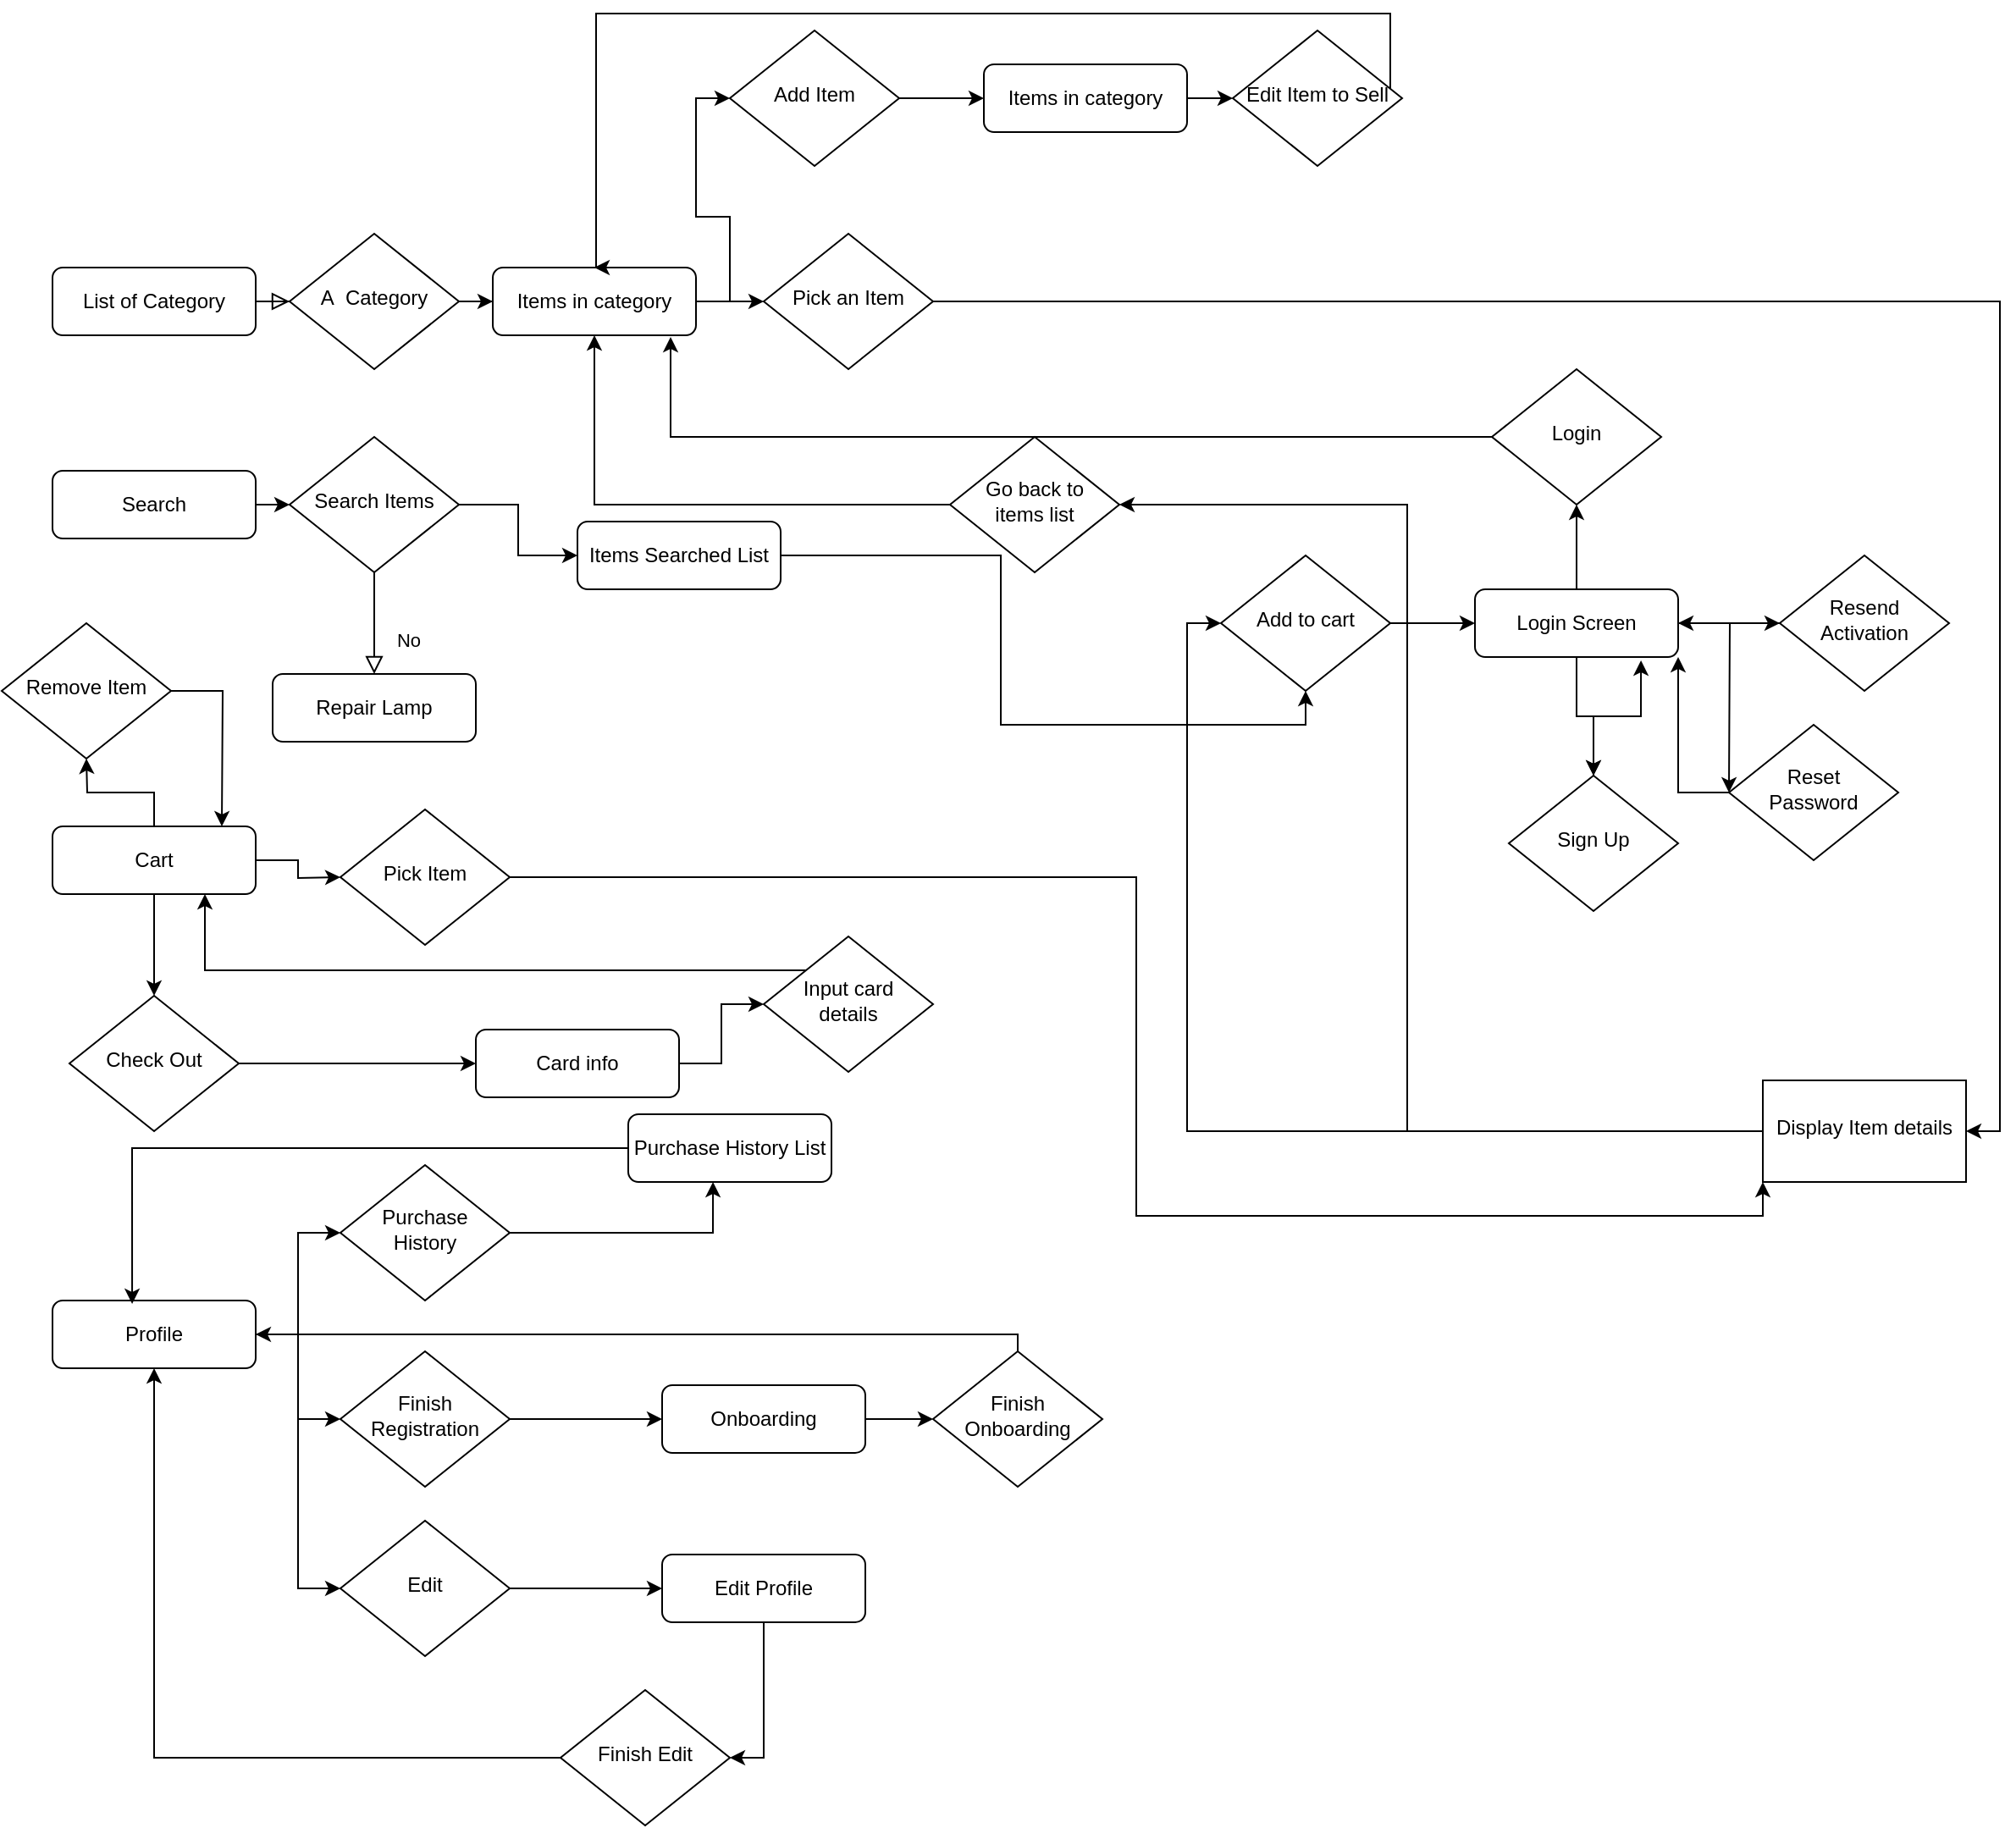 <mxfile version="15.6.1" type="google"><diagram id="C5RBs43oDa-KdzZeNtuy" name="Page-1"><mxGraphModel dx="2053" dy="1133" grid="1" gridSize="10" guides="1" tooltips="1" connect="1" arrows="1" fold="1" page="1" pageScale="1" pageWidth="827" pageHeight="1169" math="0" shadow="0"><root><mxCell id="WIyWlLk6GJQsqaUBKTNV-0"/><mxCell id="WIyWlLk6GJQsqaUBKTNV-1" parent="WIyWlLk6GJQsqaUBKTNV-0"/><mxCell id="WIyWlLk6GJQsqaUBKTNV-2" value="" style="rounded=0;html=1;jettySize=auto;orthogonalLoop=1;fontSize=11;endArrow=block;endFill=0;endSize=8;strokeWidth=1;shadow=0;labelBackgroundColor=none;edgeStyle=orthogonalEdgeStyle;" parent="WIyWlLk6GJQsqaUBKTNV-1" source="WIyWlLk6GJQsqaUBKTNV-3" target="WIyWlLk6GJQsqaUBKTNV-6" edge="1"><mxGeometry relative="1" as="geometry"/></mxCell><mxCell id="WIyWlLk6GJQsqaUBKTNV-3" value="List of Category" style="rounded=1;whiteSpace=wrap;html=1;fontSize=12;glass=0;strokeWidth=1;shadow=0;" parent="WIyWlLk6GJQsqaUBKTNV-1" vertex="1"><mxGeometry x="30" y="190" width="120" height="40" as="geometry"/></mxCell><mxCell id="WDr41W2XNI4nnA35AIKA-0" style="edgeStyle=orthogonalEdgeStyle;rounded=0;orthogonalLoop=1;jettySize=auto;html=1;" edge="1" parent="WIyWlLk6GJQsqaUBKTNV-1" source="WIyWlLk6GJQsqaUBKTNV-6" target="WIyWlLk6GJQsqaUBKTNV-7"><mxGeometry relative="1" as="geometry"/></mxCell><mxCell id="WIyWlLk6GJQsqaUBKTNV-6" value="A&amp;nbsp; Category" style="rhombus;whiteSpace=wrap;html=1;shadow=0;fontFamily=Helvetica;fontSize=12;align=center;strokeWidth=1;spacing=6;spacingTop=-4;" parent="WIyWlLk6GJQsqaUBKTNV-1" vertex="1"><mxGeometry x="170" y="170" width="100" height="80" as="geometry"/></mxCell><mxCell id="WDr41W2XNI4nnA35AIKA-4" style="edgeStyle=orthogonalEdgeStyle;rounded=0;orthogonalLoop=1;jettySize=auto;html=1;entryX=0;entryY=0.5;entryDx=0;entryDy=0;" edge="1" parent="WIyWlLk6GJQsqaUBKTNV-1" source="WIyWlLk6GJQsqaUBKTNV-7" target="WDr41W2XNI4nnA35AIKA-1"><mxGeometry relative="1" as="geometry"/></mxCell><mxCell id="WDr41W2XNI4nnA35AIKA-5" style="edgeStyle=orthogonalEdgeStyle;rounded=0;orthogonalLoop=1;jettySize=auto;html=1;entryX=0;entryY=0.5;entryDx=0;entryDy=0;" edge="1" parent="WIyWlLk6GJQsqaUBKTNV-1" source="WIyWlLk6GJQsqaUBKTNV-7" target="WDr41W2XNI4nnA35AIKA-3"><mxGeometry relative="1" as="geometry"/></mxCell><mxCell id="WIyWlLk6GJQsqaUBKTNV-7" value="Items in category" style="rounded=1;whiteSpace=wrap;html=1;fontSize=12;glass=0;strokeWidth=1;shadow=0;" parent="WIyWlLk6GJQsqaUBKTNV-1" vertex="1"><mxGeometry x="290" y="190" width="120" height="40" as="geometry"/></mxCell><mxCell id="WIyWlLk6GJQsqaUBKTNV-8" value="No" style="rounded=0;html=1;jettySize=auto;orthogonalLoop=1;fontSize=11;endArrow=block;endFill=0;endSize=8;strokeWidth=1;shadow=0;labelBackgroundColor=none;edgeStyle=orthogonalEdgeStyle;" parent="WIyWlLk6GJQsqaUBKTNV-1" source="WIyWlLk6GJQsqaUBKTNV-10" target="WIyWlLk6GJQsqaUBKTNV-11" edge="1"><mxGeometry x="0.333" y="20" relative="1" as="geometry"><mxPoint as="offset"/></mxGeometry></mxCell><mxCell id="WDr41W2XNI4nnA35AIKA-21" style="edgeStyle=orthogonalEdgeStyle;rounded=0;orthogonalLoop=1;jettySize=auto;html=1;entryX=0;entryY=0.5;entryDx=0;entryDy=0;" edge="1" parent="WIyWlLk6GJQsqaUBKTNV-1" source="WIyWlLk6GJQsqaUBKTNV-10" target="WIyWlLk6GJQsqaUBKTNV-12"><mxGeometry relative="1" as="geometry"/></mxCell><mxCell id="WIyWlLk6GJQsqaUBKTNV-10" value="Search Items" style="rhombus;whiteSpace=wrap;html=1;shadow=0;fontFamily=Helvetica;fontSize=12;align=center;strokeWidth=1;spacing=6;spacingTop=-4;" parent="WIyWlLk6GJQsqaUBKTNV-1" vertex="1"><mxGeometry x="170" y="290" width="100" height="80" as="geometry"/></mxCell><mxCell id="WIyWlLk6GJQsqaUBKTNV-11" value="Repair Lamp" style="rounded=1;whiteSpace=wrap;html=1;fontSize=12;glass=0;strokeWidth=1;shadow=0;" parent="WIyWlLk6GJQsqaUBKTNV-1" vertex="1"><mxGeometry x="160" y="430" width="120" height="40" as="geometry"/></mxCell><mxCell id="WDr41W2XNI4nnA35AIKA-22" style="edgeStyle=orthogonalEdgeStyle;rounded=0;orthogonalLoop=1;jettySize=auto;html=1;entryX=0.5;entryY=1;entryDx=0;entryDy=0;" edge="1" parent="WIyWlLk6GJQsqaUBKTNV-1" source="WIyWlLk6GJQsqaUBKTNV-12" target="WDr41W2XNI4nnA35AIKA-17"><mxGeometry relative="1" as="geometry"/></mxCell><mxCell id="WIyWlLk6GJQsqaUBKTNV-12" value="Items Searched List" style="rounded=1;whiteSpace=wrap;html=1;fontSize=12;glass=0;strokeWidth=1;shadow=0;" parent="WIyWlLk6GJQsqaUBKTNV-1" vertex="1"><mxGeometry x="340" y="340" width="120" height="40" as="geometry"/></mxCell><mxCell id="WDr41W2XNI4nnA35AIKA-6" style="edgeStyle=orthogonalEdgeStyle;rounded=0;orthogonalLoop=1;jettySize=auto;html=1;entryX=0;entryY=0.5;entryDx=0;entryDy=0;" edge="1" parent="WIyWlLk6GJQsqaUBKTNV-1" source="WDr41W2XNI4nnA35AIKA-1" target="WDr41W2XNI4nnA35AIKA-2"><mxGeometry relative="1" as="geometry"/></mxCell><mxCell id="WDr41W2XNI4nnA35AIKA-1" value="Add Item" style="rhombus;whiteSpace=wrap;html=1;shadow=0;fontFamily=Helvetica;fontSize=12;align=center;strokeWidth=1;spacing=6;spacingTop=-4;" vertex="1" parent="WIyWlLk6GJQsqaUBKTNV-1"><mxGeometry x="430" y="50" width="100" height="80" as="geometry"/></mxCell><mxCell id="WDr41W2XNI4nnA35AIKA-14" value="" style="edgeStyle=orthogonalEdgeStyle;rounded=0;orthogonalLoop=1;jettySize=auto;html=1;entryX=0;entryY=0.5;entryDx=0;entryDy=0;" edge="1" parent="WIyWlLk6GJQsqaUBKTNV-1" source="WDr41W2XNI4nnA35AIKA-2" target="WDr41W2XNI4nnA35AIKA-15"><mxGeometry relative="1" as="geometry"><mxPoint x="840" y="90" as="targetPoint"/></mxGeometry></mxCell><mxCell id="WDr41W2XNI4nnA35AIKA-2" value="Items in category" style="rounded=1;whiteSpace=wrap;html=1;fontSize=12;glass=0;strokeWidth=1;shadow=0;" vertex="1" parent="WIyWlLk6GJQsqaUBKTNV-1"><mxGeometry x="580" y="70" width="120" height="40" as="geometry"/></mxCell><mxCell id="WDr41W2XNI4nnA35AIKA-8" value="" style="edgeStyle=orthogonalEdgeStyle;rounded=0;orthogonalLoop=1;jettySize=auto;html=1;" edge="1" parent="WIyWlLk6GJQsqaUBKTNV-1" source="WDr41W2XNI4nnA35AIKA-3" target="WDr41W2XNI4nnA35AIKA-7"><mxGeometry relative="1" as="geometry"><Array as="points"><mxPoint x="1180" y="210"/><mxPoint x="1180" y="700"/></Array></mxGeometry></mxCell><mxCell id="WDr41W2XNI4nnA35AIKA-3" value="Pick an Item" style="rhombus;whiteSpace=wrap;html=1;shadow=0;fontFamily=Helvetica;fontSize=12;align=center;strokeWidth=1;spacing=6;spacingTop=-4;" vertex="1" parent="WIyWlLk6GJQsqaUBKTNV-1"><mxGeometry x="450" y="170" width="100" height="80" as="geometry"/></mxCell><mxCell id="WDr41W2XNI4nnA35AIKA-9" style="edgeStyle=orthogonalEdgeStyle;rounded=0;orthogonalLoop=1;jettySize=auto;html=1;entryX=1;entryY=0.5;entryDx=0;entryDy=0;" edge="1" parent="WIyWlLk6GJQsqaUBKTNV-1" source="WDr41W2XNI4nnA35AIKA-7" target="WDr41W2XNI4nnA35AIKA-10"><mxGeometry relative="1" as="geometry"><mxPoint x="690" y="300" as="targetPoint"/><Array as="points"><mxPoint x="830" y="700"/><mxPoint x="830" y="330"/></Array></mxGeometry></mxCell><mxCell id="WDr41W2XNI4nnA35AIKA-18" style="edgeStyle=orthogonalEdgeStyle;rounded=0;orthogonalLoop=1;jettySize=auto;html=1;entryX=0;entryY=0.5;entryDx=0;entryDy=0;" edge="1" parent="WIyWlLk6GJQsqaUBKTNV-1" source="WDr41W2XNI4nnA35AIKA-7" target="WDr41W2XNI4nnA35AIKA-17"><mxGeometry relative="1" as="geometry"/></mxCell><mxCell id="WDr41W2XNI4nnA35AIKA-7" value="Display Item details" style="whiteSpace=wrap;html=1;shadow=0;strokeWidth=1;spacing=6;spacingTop=-4;" vertex="1" parent="WIyWlLk6GJQsqaUBKTNV-1"><mxGeometry x="1040" y="670" width="120" height="60" as="geometry"/></mxCell><mxCell id="WDr41W2XNI4nnA35AIKA-11" style="edgeStyle=orthogonalEdgeStyle;rounded=0;orthogonalLoop=1;jettySize=auto;html=1;exitX=0;exitY=0.5;exitDx=0;exitDy=0;entryX=0.5;entryY=1;entryDx=0;entryDy=0;" edge="1" parent="WIyWlLk6GJQsqaUBKTNV-1" source="WDr41W2XNI4nnA35AIKA-10" target="WIyWlLk6GJQsqaUBKTNV-7"><mxGeometry relative="1" as="geometry"/></mxCell><mxCell id="WDr41W2XNI4nnA35AIKA-10" value="Go back to items list" style="rhombus;whiteSpace=wrap;html=1;shadow=0;fontFamily=Helvetica;fontSize=12;align=center;strokeWidth=1;spacing=6;spacingTop=-4;" vertex="1" parent="WIyWlLk6GJQsqaUBKTNV-1"><mxGeometry x="560" y="290" width="100" height="80" as="geometry"/></mxCell><mxCell id="WDr41W2XNI4nnA35AIKA-16" style="edgeStyle=orthogonalEdgeStyle;rounded=0;orthogonalLoop=1;jettySize=auto;html=1;entryX=0.5;entryY=0;entryDx=0;entryDy=0;" edge="1" parent="WIyWlLk6GJQsqaUBKTNV-1" source="WDr41W2XNI4nnA35AIKA-15" target="WIyWlLk6GJQsqaUBKTNV-7"><mxGeometry relative="1" as="geometry"><mxPoint x="351" y="170" as="targetPoint"/><Array as="points"><mxPoint x="820" y="40"/><mxPoint x="351" y="40"/></Array></mxGeometry></mxCell><mxCell id="WDr41W2XNI4nnA35AIKA-15" value="Edit Item to Sell" style="rhombus;whiteSpace=wrap;html=1;shadow=0;fontFamily=Helvetica;fontSize=12;align=center;strokeWidth=1;spacing=6;spacingTop=-4;" vertex="1" parent="WIyWlLk6GJQsqaUBKTNV-1"><mxGeometry x="727" y="50" width="100" height="80" as="geometry"/></mxCell><mxCell id="WDr41W2XNI4nnA35AIKA-23" style="edgeStyle=orthogonalEdgeStyle;rounded=0;orthogonalLoop=1;jettySize=auto;html=1;" edge="1" parent="WIyWlLk6GJQsqaUBKTNV-1" source="WDr41W2XNI4nnA35AIKA-17"><mxGeometry relative="1" as="geometry"><mxPoint x="870" y="400" as="targetPoint"/></mxGeometry></mxCell><mxCell id="WDr41W2XNI4nnA35AIKA-17" value="Add to cart" style="rhombus;whiteSpace=wrap;html=1;shadow=0;fontFamily=Helvetica;fontSize=12;align=center;strokeWidth=1;spacing=6;spacingTop=-4;" vertex="1" parent="WIyWlLk6GJQsqaUBKTNV-1"><mxGeometry x="720" y="360" width="100" height="80" as="geometry"/></mxCell><mxCell id="WDr41W2XNI4nnA35AIKA-20" style="edgeStyle=orthogonalEdgeStyle;rounded=0;orthogonalLoop=1;jettySize=auto;html=1;exitX=1;exitY=0.5;exitDx=0;exitDy=0;entryX=0;entryY=0.5;entryDx=0;entryDy=0;" edge="1" parent="WIyWlLk6GJQsqaUBKTNV-1" source="WDr41W2XNI4nnA35AIKA-19" target="WIyWlLk6GJQsqaUBKTNV-10"><mxGeometry relative="1" as="geometry"/></mxCell><mxCell id="WDr41W2XNI4nnA35AIKA-19" value="Search" style="rounded=1;whiteSpace=wrap;html=1;fontSize=12;glass=0;strokeWidth=1;shadow=0;" vertex="1" parent="WIyWlLk6GJQsqaUBKTNV-1"><mxGeometry x="30" y="310" width="120" height="40" as="geometry"/></mxCell><mxCell id="WDr41W2XNI4nnA35AIKA-26" style="edgeStyle=orthogonalEdgeStyle;rounded=0;orthogonalLoop=1;jettySize=auto;html=1;entryX=0.5;entryY=1;entryDx=0;entryDy=0;" edge="1" parent="WIyWlLk6GJQsqaUBKTNV-1" source="WDr41W2XNI4nnA35AIKA-24" target="WDr41W2XNI4nnA35AIKA-25"><mxGeometry relative="1" as="geometry"/></mxCell><mxCell id="WDr41W2XNI4nnA35AIKA-32" style="edgeStyle=orthogonalEdgeStyle;rounded=0;orthogonalLoop=1;jettySize=auto;html=1;entryX=0;entryY=0.5;entryDx=0;entryDy=0;" edge="1" parent="WIyWlLk6GJQsqaUBKTNV-1" source="WDr41W2XNI4nnA35AIKA-24" target="WDr41W2XNI4nnA35AIKA-31"><mxGeometry relative="1" as="geometry"/></mxCell><mxCell id="WDr41W2XNI4nnA35AIKA-34" style="edgeStyle=orthogonalEdgeStyle;rounded=0;orthogonalLoop=1;jettySize=auto;html=1;" edge="1" parent="WIyWlLk6GJQsqaUBKTNV-1" source="WDr41W2XNI4nnA35AIKA-24" target="WDr41W2XNI4nnA35AIKA-28"><mxGeometry relative="1" as="geometry"/></mxCell><mxCell id="WDr41W2XNI4nnA35AIKA-38" value="" style="edgeStyle=orthogonalEdgeStyle;rounded=0;orthogonalLoop=1;jettySize=auto;html=1;" edge="1" parent="WIyWlLk6GJQsqaUBKTNV-1" source="WDr41W2XNI4nnA35AIKA-24" target="WDr41W2XNI4nnA35AIKA-28"><mxGeometry relative="1" as="geometry"/></mxCell><mxCell id="WDr41W2XNI4nnA35AIKA-39" style="edgeStyle=orthogonalEdgeStyle;rounded=0;orthogonalLoop=1;jettySize=auto;html=1;" edge="1" parent="WIyWlLk6GJQsqaUBKTNV-1" source="WDr41W2XNI4nnA35AIKA-24"><mxGeometry relative="1" as="geometry"><mxPoint x="1020" y="500" as="targetPoint"/></mxGeometry></mxCell><mxCell id="WDr41W2XNI4nnA35AIKA-24" value="Login Screen" style="rounded=1;whiteSpace=wrap;html=1;fontSize=12;glass=0;strokeWidth=1;shadow=0;" vertex="1" parent="WIyWlLk6GJQsqaUBKTNV-1"><mxGeometry x="870" y="380" width="120" height="40" as="geometry"/></mxCell><mxCell id="WDr41W2XNI4nnA35AIKA-30" style="edgeStyle=orthogonalEdgeStyle;rounded=0;orthogonalLoop=1;jettySize=auto;html=1;entryX=0.875;entryY=1.025;entryDx=0;entryDy=0;entryPerimeter=0;" edge="1" parent="WIyWlLk6GJQsqaUBKTNV-1" source="WDr41W2XNI4nnA35AIKA-25" target="WIyWlLk6GJQsqaUBKTNV-7"><mxGeometry relative="1" as="geometry"/></mxCell><mxCell id="WDr41W2XNI4nnA35AIKA-25" value="Login" style="rhombus;whiteSpace=wrap;html=1;shadow=0;fontFamily=Helvetica;fontSize=12;align=center;strokeWidth=1;spacing=6;spacingTop=-4;" vertex="1" parent="WIyWlLk6GJQsqaUBKTNV-1"><mxGeometry x="880" y="250" width="100" height="80" as="geometry"/></mxCell><mxCell id="WDr41W2XNI4nnA35AIKA-35" style="edgeStyle=orthogonalEdgeStyle;rounded=0;orthogonalLoop=1;jettySize=auto;html=1;entryX=0.817;entryY=1.05;entryDx=0;entryDy=0;entryPerimeter=0;" edge="1" parent="WIyWlLk6GJQsqaUBKTNV-1" source="WDr41W2XNI4nnA35AIKA-28" target="WDr41W2XNI4nnA35AIKA-24"><mxGeometry relative="1" as="geometry"/></mxCell><mxCell id="WDr41W2XNI4nnA35AIKA-28" value="Sign Up" style="rhombus;whiteSpace=wrap;html=1;shadow=0;fontFamily=Helvetica;fontSize=12;align=center;strokeWidth=1;spacing=6;spacingTop=-4;" vertex="1" parent="WIyWlLk6GJQsqaUBKTNV-1"><mxGeometry x="890" y="490" width="100" height="80" as="geometry"/></mxCell><mxCell id="WDr41W2XNI4nnA35AIKA-33" style="edgeStyle=orthogonalEdgeStyle;rounded=0;orthogonalLoop=1;jettySize=auto;html=1;entryX=1;entryY=0.5;entryDx=0;entryDy=0;" edge="1" parent="WIyWlLk6GJQsqaUBKTNV-1" source="WDr41W2XNI4nnA35AIKA-31" target="WDr41W2XNI4nnA35AIKA-24"><mxGeometry relative="1" as="geometry"/></mxCell><mxCell id="WDr41W2XNI4nnA35AIKA-31" value="Resend Activation" style="rhombus;whiteSpace=wrap;html=1;shadow=0;fontFamily=Helvetica;fontSize=12;align=center;strokeWidth=1;spacing=6;spacingTop=-4;" vertex="1" parent="WIyWlLk6GJQsqaUBKTNV-1"><mxGeometry x="1050" y="360" width="100" height="80" as="geometry"/></mxCell><mxCell id="WDr41W2XNI4nnA35AIKA-37" style="edgeStyle=orthogonalEdgeStyle;rounded=0;orthogonalLoop=1;jettySize=auto;html=1;entryX=1;entryY=1;entryDx=0;entryDy=0;" edge="1" parent="WIyWlLk6GJQsqaUBKTNV-1" source="WDr41W2XNI4nnA35AIKA-36" target="WDr41W2XNI4nnA35AIKA-24"><mxGeometry relative="1" as="geometry"/></mxCell><mxCell id="WDr41W2XNI4nnA35AIKA-36" value="Reset&lt;br&gt;Password" style="rhombus;whiteSpace=wrap;html=1;shadow=0;fontFamily=Helvetica;fontSize=12;align=center;strokeWidth=1;spacing=6;spacingTop=-4;" vertex="1" parent="WIyWlLk6GJQsqaUBKTNV-1"><mxGeometry x="1020" y="460" width="100" height="80" as="geometry"/></mxCell><mxCell id="WDr41W2XNI4nnA35AIKA-41" style="edgeStyle=orthogonalEdgeStyle;rounded=0;orthogonalLoop=1;jettySize=auto;html=1;" edge="1" parent="WIyWlLk6GJQsqaUBKTNV-1" source="WDr41W2XNI4nnA35AIKA-40"><mxGeometry relative="1" as="geometry"><mxPoint x="200" y="550" as="targetPoint"/></mxGeometry></mxCell><mxCell id="WDr41W2XNI4nnA35AIKA-45" style="edgeStyle=orthogonalEdgeStyle;rounded=0;orthogonalLoop=1;jettySize=auto;html=1;" edge="1" parent="WIyWlLk6GJQsqaUBKTNV-1" source="WDr41W2XNI4nnA35AIKA-40" target="WDr41W2XNI4nnA35AIKA-44"><mxGeometry relative="1" as="geometry"/></mxCell><mxCell id="WDr41W2XNI4nnA35AIKA-78" style="edgeStyle=orthogonalEdgeStyle;rounded=0;orthogonalLoop=1;jettySize=auto;html=1;" edge="1" parent="WIyWlLk6GJQsqaUBKTNV-1" source="WDr41W2XNI4nnA35AIKA-40"><mxGeometry relative="1" as="geometry"><mxPoint x="50" y="480" as="targetPoint"/></mxGeometry></mxCell><mxCell id="WDr41W2XNI4nnA35AIKA-40" value="Cart" style="rounded=1;whiteSpace=wrap;html=1;fontSize=12;glass=0;strokeWidth=1;shadow=0;" vertex="1" parent="WIyWlLk6GJQsqaUBKTNV-1"><mxGeometry x="30" y="520" width="120" height="40" as="geometry"/></mxCell><mxCell id="WDr41W2XNI4nnA35AIKA-43" style="edgeStyle=orthogonalEdgeStyle;rounded=0;orthogonalLoop=1;jettySize=auto;html=1;entryX=0;entryY=1;entryDx=0;entryDy=0;" edge="1" parent="WIyWlLk6GJQsqaUBKTNV-1" source="WDr41W2XNI4nnA35AIKA-42" target="WDr41W2XNI4nnA35AIKA-7"><mxGeometry relative="1" as="geometry"/></mxCell><mxCell id="WDr41W2XNI4nnA35AIKA-42" value="Pick Item" style="rhombus;whiteSpace=wrap;html=1;shadow=0;fontFamily=Helvetica;fontSize=12;align=center;strokeWidth=1;spacing=6;spacingTop=-4;" vertex="1" parent="WIyWlLk6GJQsqaUBKTNV-1"><mxGeometry x="200" y="510" width="100" height="80" as="geometry"/></mxCell><mxCell id="WDr41W2XNI4nnA35AIKA-71" value="" style="edgeStyle=orthogonalEdgeStyle;rounded=0;orthogonalLoop=1;jettySize=auto;html=1;" edge="1" parent="WIyWlLk6GJQsqaUBKTNV-1" source="WDr41W2XNI4nnA35AIKA-44"><mxGeometry relative="1" as="geometry"><mxPoint x="280" y="660" as="targetPoint"/></mxGeometry></mxCell><mxCell id="WDr41W2XNI4nnA35AIKA-44" value="Check Out" style="rhombus;whiteSpace=wrap;html=1;shadow=0;fontFamily=Helvetica;fontSize=12;align=center;strokeWidth=1;spacing=6;spacingTop=-4;" vertex="1" parent="WIyWlLk6GJQsqaUBKTNV-1"><mxGeometry x="40" y="620" width="100" height="80" as="geometry"/></mxCell><mxCell id="WDr41W2XNI4nnA35AIKA-51" style="edgeStyle=orthogonalEdgeStyle;rounded=0;orthogonalLoop=1;jettySize=auto;html=1;entryX=0;entryY=0.5;entryDx=0;entryDy=0;" edge="1" parent="WIyWlLk6GJQsqaUBKTNV-1" source="WDr41W2XNI4nnA35AIKA-47" target="WDr41W2XNI4nnA35AIKA-48"><mxGeometry relative="1" as="geometry"/></mxCell><mxCell id="WDr41W2XNI4nnA35AIKA-52" style="edgeStyle=orthogonalEdgeStyle;rounded=0;orthogonalLoop=1;jettySize=auto;html=1;entryX=0;entryY=0.5;entryDx=0;entryDy=0;" edge="1" parent="WIyWlLk6GJQsqaUBKTNV-1" source="WDr41W2XNI4nnA35AIKA-47" target="WDr41W2XNI4nnA35AIKA-49"><mxGeometry relative="1" as="geometry"/></mxCell><mxCell id="WDr41W2XNI4nnA35AIKA-53" style="edgeStyle=orthogonalEdgeStyle;rounded=0;orthogonalLoop=1;jettySize=auto;html=1;entryX=0;entryY=0.5;entryDx=0;entryDy=0;" edge="1" parent="WIyWlLk6GJQsqaUBKTNV-1" source="WDr41W2XNI4nnA35AIKA-47" target="WDr41W2XNI4nnA35AIKA-50"><mxGeometry relative="1" as="geometry"/></mxCell><mxCell id="WDr41W2XNI4nnA35AIKA-47" value="Profile" style="rounded=1;whiteSpace=wrap;html=1;fontSize=12;glass=0;strokeWidth=1;shadow=0;" vertex="1" parent="WIyWlLk6GJQsqaUBKTNV-1"><mxGeometry x="30" y="800" width="120" height="40" as="geometry"/></mxCell><mxCell id="WDr41W2XNI4nnA35AIKA-65" style="edgeStyle=orthogonalEdgeStyle;rounded=0;orthogonalLoop=1;jettySize=auto;html=1;entryX=0.417;entryY=1;entryDx=0;entryDy=0;entryPerimeter=0;" edge="1" parent="WIyWlLk6GJQsqaUBKTNV-1" source="WDr41W2XNI4nnA35AIKA-48" target="WDr41W2XNI4nnA35AIKA-66"><mxGeometry relative="1" as="geometry"><mxPoint x="370" y="760" as="targetPoint"/></mxGeometry></mxCell><mxCell id="WDr41W2XNI4nnA35AIKA-48" value="Purchase History" style="rhombus;whiteSpace=wrap;html=1;shadow=0;fontFamily=Helvetica;fontSize=12;align=center;strokeWidth=1;spacing=6;spacingTop=-4;" vertex="1" parent="WIyWlLk6GJQsqaUBKTNV-1"><mxGeometry x="200" y="720" width="100" height="80" as="geometry"/></mxCell><mxCell id="WDr41W2XNI4nnA35AIKA-57" style="edgeStyle=orthogonalEdgeStyle;rounded=0;orthogonalLoop=1;jettySize=auto;html=1;" edge="1" parent="WIyWlLk6GJQsqaUBKTNV-1" source="WDr41W2XNI4nnA35AIKA-49"><mxGeometry relative="1" as="geometry"><mxPoint x="390" y="870" as="targetPoint"/></mxGeometry></mxCell><mxCell id="WDr41W2XNI4nnA35AIKA-49" value="Finish Registration" style="rhombus;whiteSpace=wrap;html=1;shadow=0;fontFamily=Helvetica;fontSize=12;align=center;strokeWidth=1;spacing=6;spacingTop=-4;" vertex="1" parent="WIyWlLk6GJQsqaUBKTNV-1"><mxGeometry x="200" y="830" width="100" height="80" as="geometry"/></mxCell><mxCell id="WDr41W2XNI4nnA35AIKA-55" style="edgeStyle=orthogonalEdgeStyle;rounded=0;orthogonalLoop=1;jettySize=auto;html=1;" edge="1" parent="WIyWlLk6GJQsqaUBKTNV-1" source="WDr41W2XNI4nnA35AIKA-50"><mxGeometry relative="1" as="geometry"><mxPoint x="390" y="970" as="targetPoint"/></mxGeometry></mxCell><mxCell id="WDr41W2XNI4nnA35AIKA-50" value="Edit" style="rhombus;whiteSpace=wrap;html=1;shadow=0;fontFamily=Helvetica;fontSize=12;align=center;strokeWidth=1;spacing=6;spacingTop=-4;" vertex="1" parent="WIyWlLk6GJQsqaUBKTNV-1"><mxGeometry x="200" y="930" width="100" height="80" as="geometry"/></mxCell><mxCell id="WDr41W2XNI4nnA35AIKA-64" style="edgeStyle=orthogonalEdgeStyle;rounded=0;orthogonalLoop=1;jettySize=auto;html=1;entryX=0;entryY=0.5;entryDx=0;entryDy=0;" edge="1" parent="WIyWlLk6GJQsqaUBKTNV-1" source="WDr41W2XNI4nnA35AIKA-58" target="WDr41W2XNI4nnA35AIKA-63"><mxGeometry relative="1" as="geometry"/></mxCell><mxCell id="WDr41W2XNI4nnA35AIKA-58" value="Onboarding" style="rounded=1;whiteSpace=wrap;html=1;fontSize=12;glass=0;strokeWidth=1;shadow=0;" vertex="1" parent="WIyWlLk6GJQsqaUBKTNV-1"><mxGeometry x="390" y="850" width="120" height="40" as="geometry"/></mxCell><mxCell id="WDr41W2XNI4nnA35AIKA-60" style="edgeStyle=orthogonalEdgeStyle;rounded=0;orthogonalLoop=1;jettySize=auto;html=1;entryX=1;entryY=0.5;entryDx=0;entryDy=0;" edge="1" parent="WIyWlLk6GJQsqaUBKTNV-1" source="WDr41W2XNI4nnA35AIKA-59" target="WDr41W2XNI4nnA35AIKA-61"><mxGeometry relative="1" as="geometry"><mxPoint x="410" y="1070" as="targetPoint"/></mxGeometry></mxCell><mxCell id="WDr41W2XNI4nnA35AIKA-59" value="Edit Profile" style="rounded=1;whiteSpace=wrap;html=1;fontSize=12;glass=0;strokeWidth=1;shadow=0;" vertex="1" parent="WIyWlLk6GJQsqaUBKTNV-1"><mxGeometry x="390" y="950" width="120" height="40" as="geometry"/></mxCell><mxCell id="WDr41W2XNI4nnA35AIKA-62" style="edgeStyle=orthogonalEdgeStyle;rounded=0;orthogonalLoop=1;jettySize=auto;html=1;" edge="1" parent="WIyWlLk6GJQsqaUBKTNV-1" source="WDr41W2XNI4nnA35AIKA-61" target="WDr41W2XNI4nnA35AIKA-47"><mxGeometry relative="1" as="geometry"/></mxCell><mxCell id="WDr41W2XNI4nnA35AIKA-61" value="Finish Edit" style="rhombus;whiteSpace=wrap;html=1;shadow=0;fontFamily=Helvetica;fontSize=12;align=center;strokeWidth=1;spacing=6;spacingTop=-4;" vertex="1" parent="WIyWlLk6GJQsqaUBKTNV-1"><mxGeometry x="330" y="1030" width="100" height="80" as="geometry"/></mxCell><mxCell id="WDr41W2XNI4nnA35AIKA-69" style="edgeStyle=orthogonalEdgeStyle;rounded=0;orthogonalLoop=1;jettySize=auto;html=1;" edge="1" parent="WIyWlLk6GJQsqaUBKTNV-1" source="WDr41W2XNI4nnA35AIKA-63" target="WDr41W2XNI4nnA35AIKA-47"><mxGeometry relative="1" as="geometry"><Array as="points"><mxPoint x="600" y="820"/></Array></mxGeometry></mxCell><mxCell id="WDr41W2XNI4nnA35AIKA-63" value="Finish Onboarding" style="rhombus;whiteSpace=wrap;html=1;shadow=0;fontFamily=Helvetica;fontSize=12;align=center;strokeWidth=1;spacing=6;spacingTop=-4;" vertex="1" parent="WIyWlLk6GJQsqaUBKTNV-1"><mxGeometry x="550" y="830" width="100" height="80" as="geometry"/></mxCell><mxCell id="WDr41W2XNI4nnA35AIKA-67" style="edgeStyle=orthogonalEdgeStyle;rounded=0;orthogonalLoop=1;jettySize=auto;html=1;entryX=0.392;entryY=0.05;entryDx=0;entryDy=0;entryPerimeter=0;" edge="1" parent="WIyWlLk6GJQsqaUBKTNV-1" source="WDr41W2XNI4nnA35AIKA-66" target="WDr41W2XNI4nnA35AIKA-47"><mxGeometry relative="1" as="geometry"/></mxCell><mxCell id="WDr41W2XNI4nnA35AIKA-66" value="Purchase History List" style="rounded=1;whiteSpace=wrap;html=1;fontSize=12;glass=0;strokeWidth=1;shadow=0;" vertex="1" parent="WIyWlLk6GJQsqaUBKTNV-1"><mxGeometry x="370" y="690" width="120" height="40" as="geometry"/></mxCell><mxCell id="WDr41W2XNI4nnA35AIKA-76" style="edgeStyle=orthogonalEdgeStyle;rounded=0;orthogonalLoop=1;jettySize=auto;html=1;entryX=0;entryY=0.5;entryDx=0;entryDy=0;" edge="1" parent="WIyWlLk6GJQsqaUBKTNV-1" source="WDr41W2XNI4nnA35AIKA-73" target="WDr41W2XNI4nnA35AIKA-75"><mxGeometry relative="1" as="geometry"/></mxCell><mxCell id="WDr41W2XNI4nnA35AIKA-73" value="Card info" style="rounded=1;whiteSpace=wrap;html=1;fontSize=12;glass=0;strokeWidth=1;shadow=0;" vertex="1" parent="WIyWlLk6GJQsqaUBKTNV-1"><mxGeometry x="280" y="640" width="120" height="40" as="geometry"/></mxCell><mxCell id="WDr41W2XNI4nnA35AIKA-77" style="edgeStyle=orthogonalEdgeStyle;rounded=0;orthogonalLoop=1;jettySize=auto;html=1;exitX=0;exitY=0;exitDx=0;exitDy=0;entryX=0.75;entryY=1;entryDx=0;entryDy=0;" edge="1" parent="WIyWlLk6GJQsqaUBKTNV-1" source="WDr41W2XNI4nnA35AIKA-75" target="WDr41W2XNI4nnA35AIKA-40"><mxGeometry relative="1" as="geometry"/></mxCell><mxCell id="WDr41W2XNI4nnA35AIKA-75" value="Input card details" style="rhombus;whiteSpace=wrap;html=1;shadow=0;fontFamily=Helvetica;fontSize=12;align=center;strokeWidth=1;spacing=6;spacingTop=-4;" vertex="1" parent="WIyWlLk6GJQsqaUBKTNV-1"><mxGeometry x="450" y="585" width="100" height="80" as="geometry"/></mxCell><mxCell id="WDr41W2XNI4nnA35AIKA-80" style="edgeStyle=orthogonalEdgeStyle;rounded=0;orthogonalLoop=1;jettySize=auto;html=1;" edge="1" parent="WIyWlLk6GJQsqaUBKTNV-1" source="WDr41W2XNI4nnA35AIKA-79"><mxGeometry relative="1" as="geometry"><mxPoint x="130" y="520" as="targetPoint"/></mxGeometry></mxCell><mxCell id="WDr41W2XNI4nnA35AIKA-79" value="Remove Item" style="rhombus;whiteSpace=wrap;html=1;shadow=0;fontFamily=Helvetica;fontSize=12;align=center;strokeWidth=1;spacing=6;spacingTop=-4;" vertex="1" parent="WIyWlLk6GJQsqaUBKTNV-1"><mxGeometry y="400" width="100" height="80" as="geometry"/></mxCell></root></mxGraphModel></diagram></mxfile>